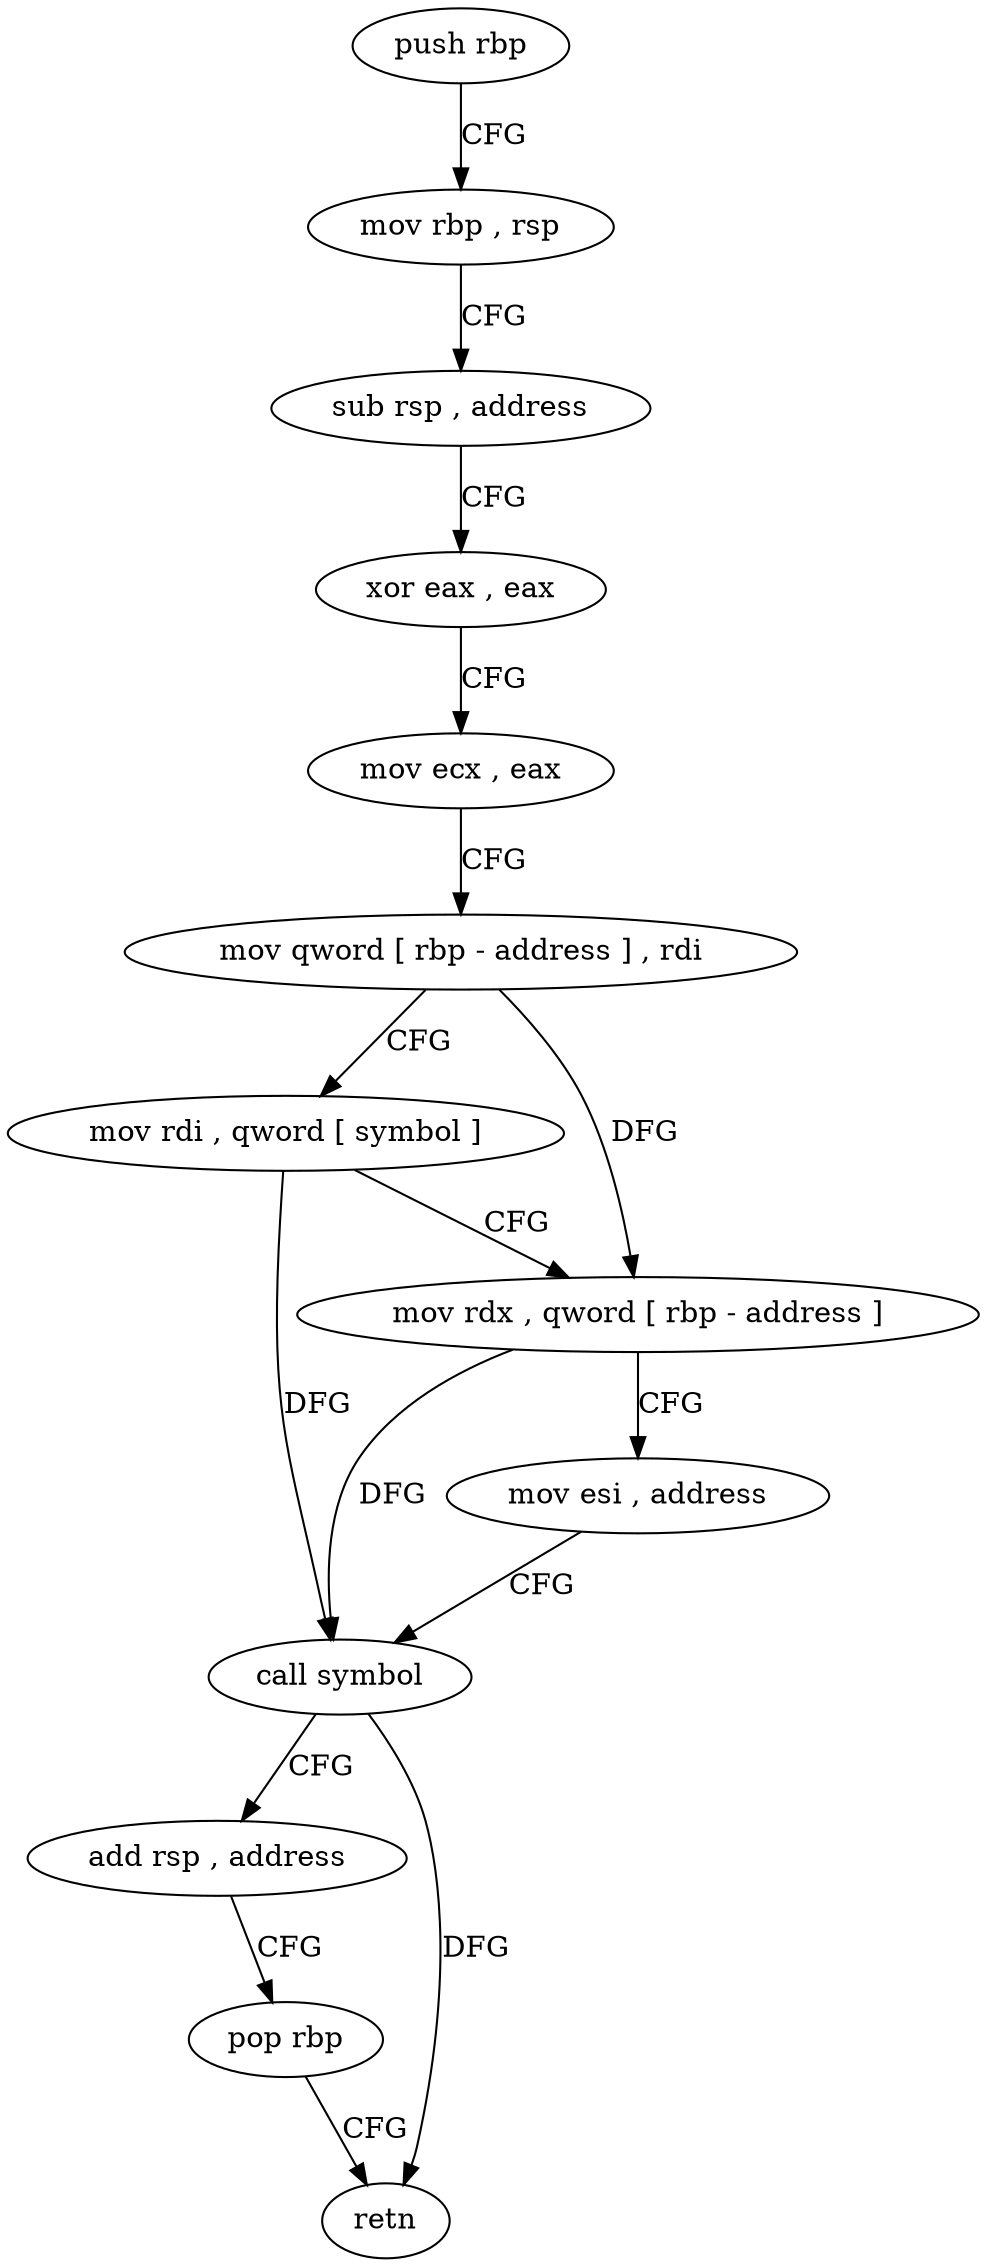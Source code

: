 digraph "func" {
"4215392" [label = "push rbp" ]
"4215393" [label = "mov rbp , rsp" ]
"4215396" [label = "sub rsp , address" ]
"4215400" [label = "xor eax , eax" ]
"4215402" [label = "mov ecx , eax" ]
"4215404" [label = "mov qword [ rbp - address ] , rdi" ]
"4215408" [label = "mov rdi , qword [ symbol ]" ]
"4215416" [label = "mov rdx , qword [ rbp - address ]" ]
"4215420" [label = "mov esi , address" ]
"4215425" [label = "call symbol" ]
"4215430" [label = "add rsp , address" ]
"4215434" [label = "pop rbp" ]
"4215435" [label = "retn" ]
"4215392" -> "4215393" [ label = "CFG" ]
"4215393" -> "4215396" [ label = "CFG" ]
"4215396" -> "4215400" [ label = "CFG" ]
"4215400" -> "4215402" [ label = "CFG" ]
"4215402" -> "4215404" [ label = "CFG" ]
"4215404" -> "4215408" [ label = "CFG" ]
"4215404" -> "4215416" [ label = "DFG" ]
"4215408" -> "4215416" [ label = "CFG" ]
"4215408" -> "4215425" [ label = "DFG" ]
"4215416" -> "4215420" [ label = "CFG" ]
"4215416" -> "4215425" [ label = "DFG" ]
"4215420" -> "4215425" [ label = "CFG" ]
"4215425" -> "4215430" [ label = "CFG" ]
"4215425" -> "4215435" [ label = "DFG" ]
"4215430" -> "4215434" [ label = "CFG" ]
"4215434" -> "4215435" [ label = "CFG" ]
}

